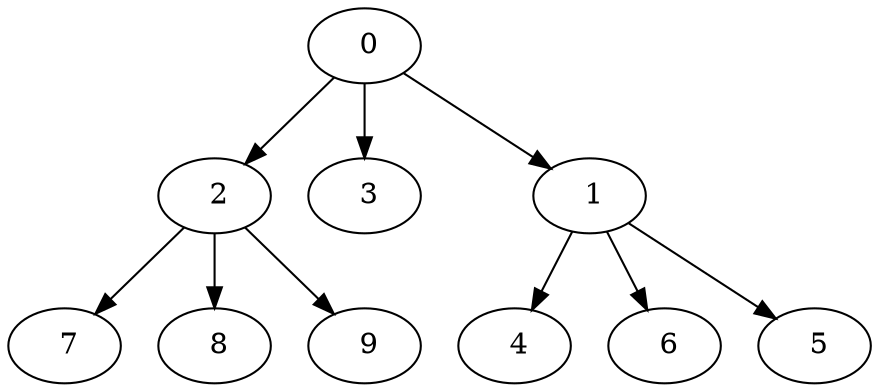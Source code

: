 digraph mytree {
" 0" -> " 2";
" 0" -> " 3";
" 0" -> " 1";
" 2" -> " 7";
" 2" -> " 8";
" 2" -> " 9";
" 3";
" 1" -> " 4";
" 1" -> " 6";
" 1" -> " 5";
" 4";
" 6";
" 7";
" 8";
" 9";
" 5";
}
